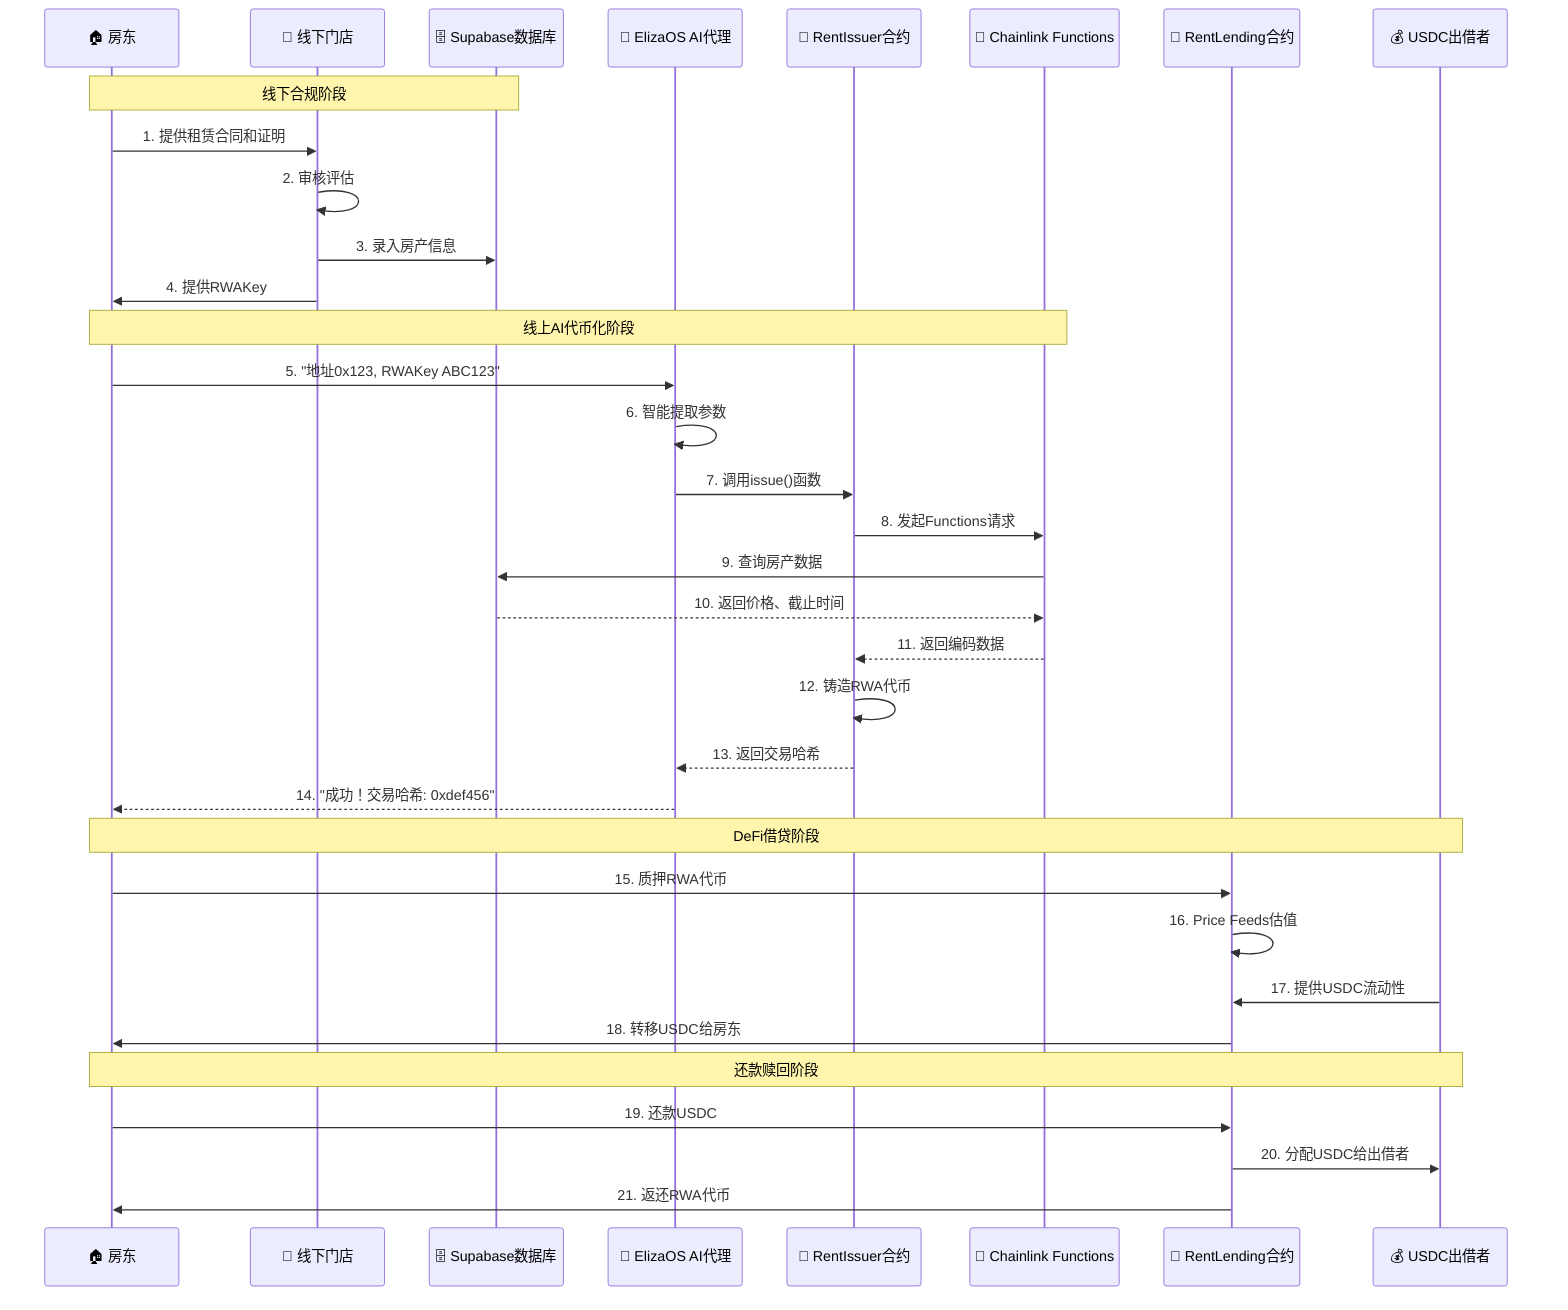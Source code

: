 sequenceDiagram
    participant 房东 as 🏠 房东
    participant 门店 as 🏢 线下门店
    participant 数据库 as 🗄️ Supabase数据库
    participant AI as 🤖 ElizaOS AI代理
    participant 合约 as 📄 RentIssuer合约
    participant Functions as 🔗 Chainlink Functions
    participant 借贷 as 🏦 RentLending合约
    participant 出借者 as 💰 USDC出借者

    Note over 房东,数据库: 线下合规阶段
    房东->>门店: 1. 提供租赁合同和证明
    门店->>门店: 2. 审核评估
    门店->>数据库: 3. 录入房产信息
    门店->>房东: 4. 提供RWAKey

    Note over 房东,Functions: 线上AI代币化阶段
    房东->>AI: 5. "地址0x123, RWAKey ABC123"
    AI->>AI: 6. 智能提取参数
    AI->>合约: 7. 调用issue()函数
    合约->>Functions: 8. 发起Functions请求
    Functions->>数据库: 9. 查询房产数据
    数据库-->>Functions: 10. 返回价格、截止时间
    Functions-->>合约: 11. 返回编码数据
    合约->>合约: 12. 铸造RWA代币
    合约-->>AI: 13. 返回交易哈希
    AI-->>房东: 14. "成功！交易哈希: 0xdef456"

    Note over 房东,出借者: DeFi借贷阶段
    房东->>借贷: 15. 质押RWA代币
    借贷->>借贷: 16. Price Feeds估值
    出借者->>借贷: 17. 提供USDC流动性
    借贷->>房东: 18. 转移USDC给房东
    
    Note over 房东,出借者: 还款赎回阶段
    房东->>借贷: 19. 还款USDC
    借贷->>出借者: 20. 分配USDC给出借者
    借贷->>房东: 21. 返还RWA代币